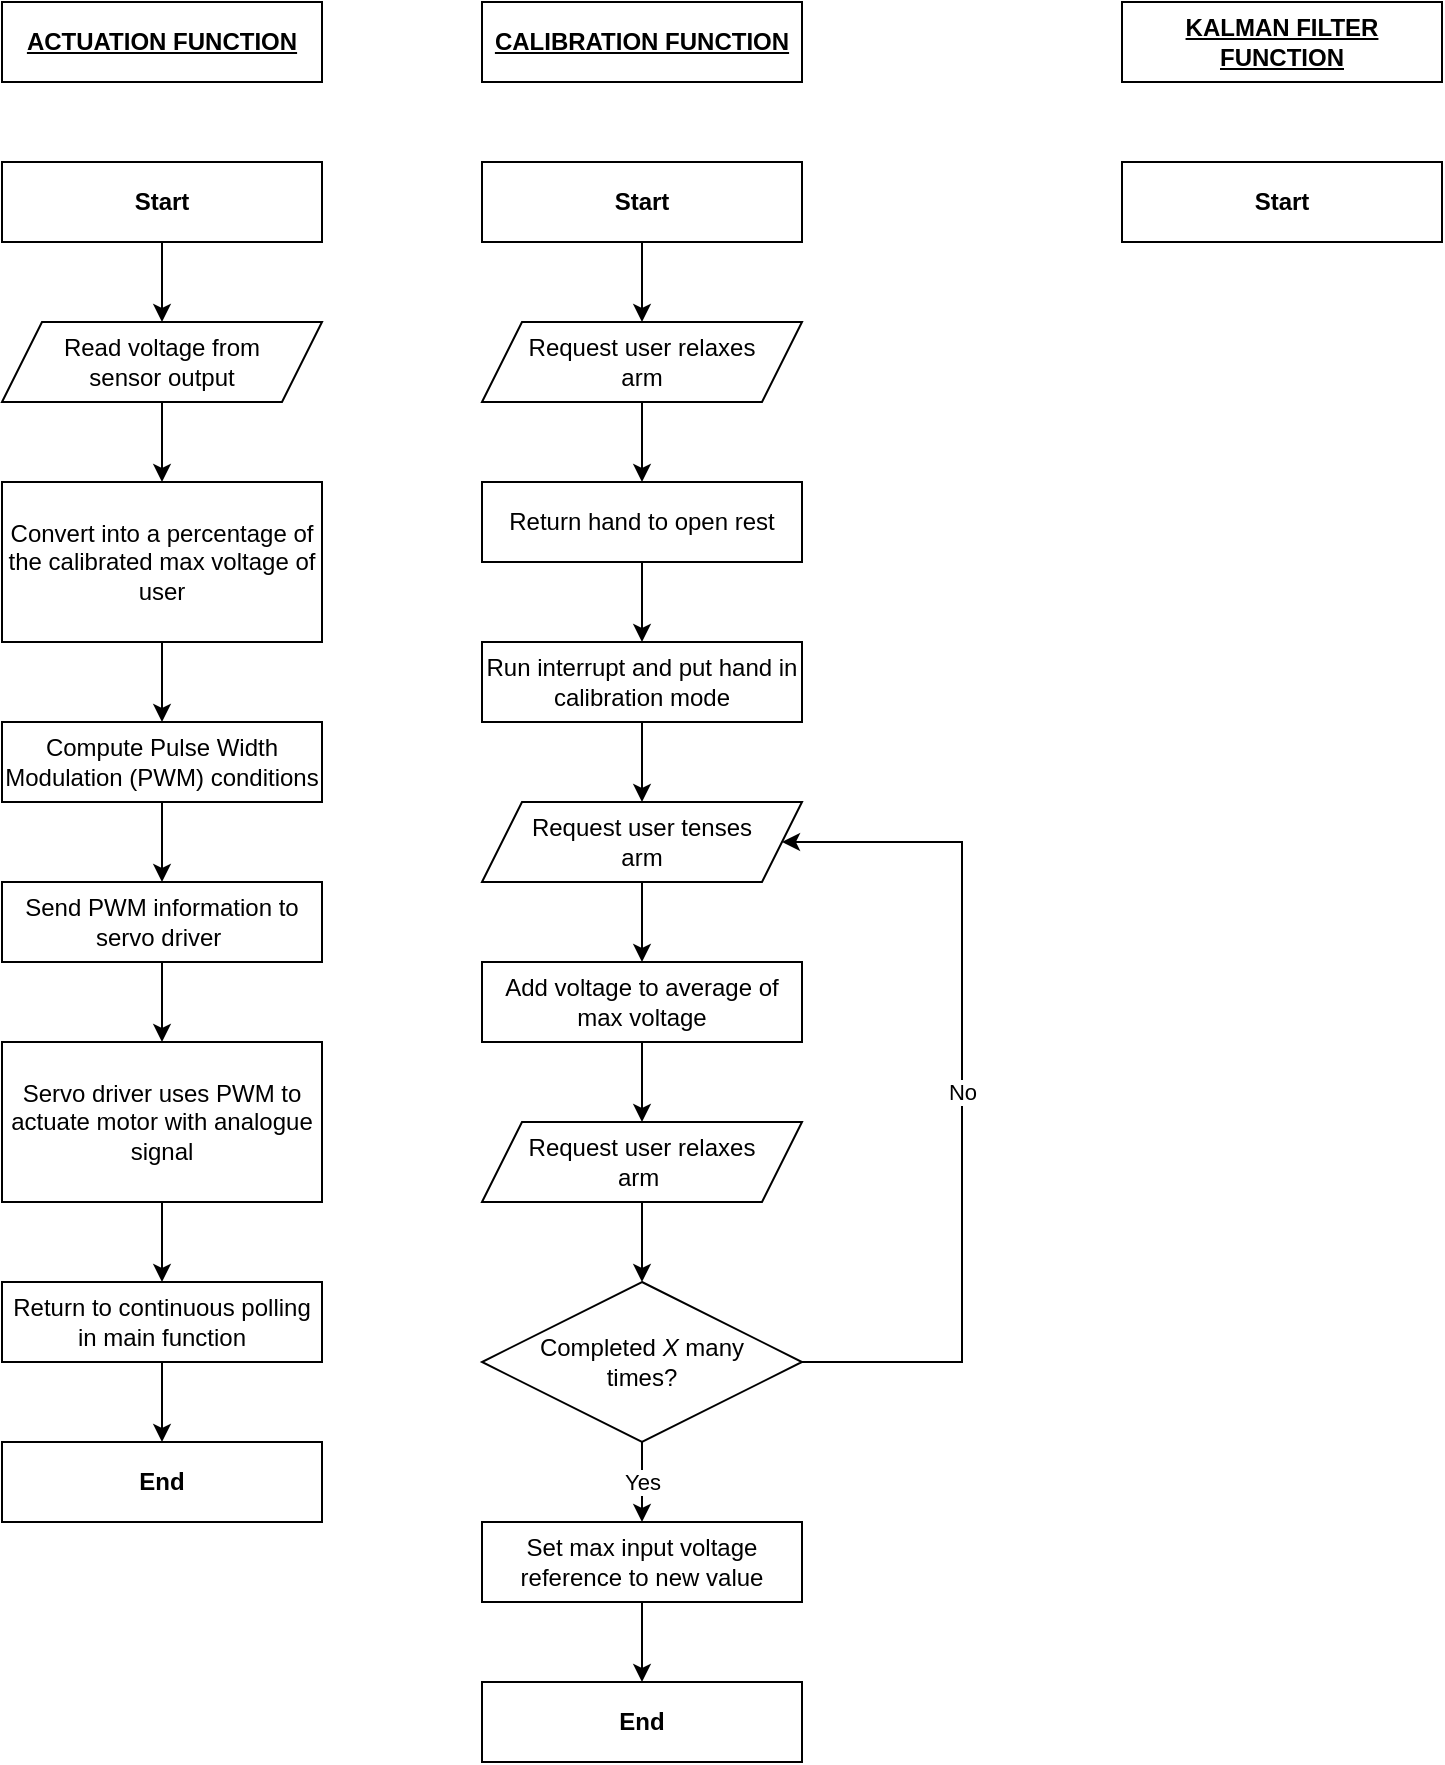 <mxfile version="20.8.19" type="device"><diagram name="Page-1" id="FCrgEgzz0t_NPargkLnl"><mxGraphModel dx="1434" dy="764" grid="1" gridSize="10" guides="1" tooltips="1" connect="1" arrows="1" fold="1" page="1" pageScale="1" pageWidth="827" pageHeight="1169" math="0" shadow="0"><root><mxCell id="0"/><mxCell id="1" parent="0"/><mxCell id="7Ghkd2uw88YBVqQSkPgd-1" value="&lt;b&gt;&lt;u&gt;ACTUATION FUNCTION&lt;br&gt;&lt;/u&gt;&lt;/b&gt;" style="rounded=0;whiteSpace=wrap;html=1;" parent="1" vertex="1"><mxGeometry x="40" y="40" width="160" height="40" as="geometry"/></mxCell><mxCell id="7Ghkd2uw88YBVqQSkPgd-14" value="" style="edgeStyle=orthogonalEdgeStyle;rounded=0;orthogonalLoop=1;jettySize=auto;html=1;" parent="1" source="7Ghkd2uw88YBVqQSkPgd-2" target="7Ghkd2uw88YBVqQSkPgd-3" edge="1"><mxGeometry relative="1" as="geometry"/></mxCell><mxCell id="7Ghkd2uw88YBVqQSkPgd-2" value="Start" style="rounded=0;whiteSpace=wrap;html=1;fontStyle=1" parent="1" vertex="1"><mxGeometry x="40" y="120" width="160" height="40" as="geometry"/></mxCell><mxCell id="7Ghkd2uw88YBVqQSkPgd-9" value="" style="edgeStyle=orthogonalEdgeStyle;rounded=0;orthogonalLoop=1;jettySize=auto;html=1;" parent="1" source="7Ghkd2uw88YBVqQSkPgd-3" target="7Ghkd2uw88YBVqQSkPgd-4" edge="1"><mxGeometry relative="1" as="geometry"/></mxCell><mxCell id="7Ghkd2uw88YBVqQSkPgd-3" value="Read voltage from&lt;br&gt;sensor output" style="shape=parallelogram;perimeter=parallelogramPerimeter;whiteSpace=wrap;html=1;fixedSize=1;" parent="1" vertex="1"><mxGeometry x="40" y="200" width="160" height="40" as="geometry"/></mxCell><mxCell id="EWo3d_GJS5OAMsUx844P-7" value="" style="edgeStyle=orthogonalEdgeStyle;rounded=0;orthogonalLoop=1;jettySize=auto;html=1;" edge="1" parent="1" source="7Ghkd2uw88YBVqQSkPgd-4" target="7Ghkd2uw88YBVqQSkPgd-6"><mxGeometry relative="1" as="geometry"/></mxCell><mxCell id="7Ghkd2uw88YBVqQSkPgd-4" value="Convert into a percentage of the calibrated max voltage of user" style="rounded=0;whiteSpace=wrap;html=1;" parent="1" vertex="1"><mxGeometry x="40" y="280" width="160" height="80" as="geometry"/></mxCell><mxCell id="EWo3d_GJS5OAMsUx844P-5" value="" style="edgeStyle=orthogonalEdgeStyle;rounded=0;orthogonalLoop=1;jettySize=auto;html=1;" edge="1" parent="1" source="7Ghkd2uw88YBVqQSkPgd-6" target="EWo3d_GJS5OAMsUx844P-4"><mxGeometry relative="1" as="geometry"/></mxCell><mxCell id="7Ghkd2uw88YBVqQSkPgd-6" value="Compute Pulse Width Modulation (PWM) conditions" style="rounded=0;whiteSpace=wrap;html=1;" parent="1" vertex="1"><mxGeometry x="40" y="400" width="160" height="40" as="geometry"/></mxCell><mxCell id="EWo3d_GJS5OAMsUx844P-8" value="" style="edgeStyle=orthogonalEdgeStyle;rounded=0;orthogonalLoop=1;jettySize=auto;html=1;" edge="1" parent="1" source="7Ghkd2uw88YBVqQSkPgd-7" target="7Ghkd2uw88YBVqQSkPgd-43"><mxGeometry relative="1" as="geometry"/></mxCell><mxCell id="7Ghkd2uw88YBVqQSkPgd-7" value="Servo driver uses PWM to actuate motor with analogue signal" style="rounded=0;whiteSpace=wrap;html=1;" parent="1" vertex="1"><mxGeometry x="40" y="560" width="160" height="80" as="geometry"/></mxCell><mxCell id="7Ghkd2uw88YBVqQSkPgd-15" value="CALIBRATION FUNCTION" style="rounded=0;whiteSpace=wrap;html=1;fontStyle=5" parent="1" vertex="1"><mxGeometry x="280" y="40" width="160" height="40" as="geometry"/></mxCell><mxCell id="7Ghkd2uw88YBVqQSkPgd-31" value="" style="edgeStyle=orthogonalEdgeStyle;rounded=0;orthogonalLoop=1;jettySize=auto;html=1;" parent="1" source="7Ghkd2uw88YBVqQSkPgd-16" target="7Ghkd2uw88YBVqQSkPgd-21" edge="1"><mxGeometry relative="1" as="geometry"/></mxCell><mxCell id="7Ghkd2uw88YBVqQSkPgd-16" value="Start" style="rounded=0;whiteSpace=wrap;html=1;fontStyle=1" parent="1" vertex="1"><mxGeometry x="280" y="120" width="160" height="40" as="geometry"/></mxCell><mxCell id="7Ghkd2uw88YBVqQSkPgd-39" value="" style="edgeStyle=orthogonalEdgeStyle;rounded=0;orthogonalLoop=1;jettySize=auto;html=1;" parent="1" source="7Ghkd2uw88YBVqQSkPgd-19" target="7Ghkd2uw88YBVqQSkPgd-38" edge="1"><mxGeometry relative="1" as="geometry"/></mxCell><mxCell id="7Ghkd2uw88YBVqQSkPgd-19" value="Return hand to open rest" style="rounded=0;whiteSpace=wrap;html=1;" parent="1" vertex="1"><mxGeometry x="280" y="280" width="160" height="40" as="geometry"/></mxCell><mxCell id="7Ghkd2uw88YBVqQSkPgd-30" value="" style="edgeStyle=orthogonalEdgeStyle;rounded=0;orthogonalLoop=1;jettySize=auto;html=1;" parent="1" source="7Ghkd2uw88YBVqQSkPgd-21" target="7Ghkd2uw88YBVqQSkPgd-19" edge="1"><mxGeometry relative="1" as="geometry"/></mxCell><mxCell id="7Ghkd2uw88YBVqQSkPgd-21" value="Request user relaxes &lt;br&gt;arm" style="shape=parallelogram;perimeter=parallelogramPerimeter;whiteSpace=wrap;html=1;fixedSize=1;" parent="1" vertex="1"><mxGeometry x="280" y="200" width="160" height="40" as="geometry"/></mxCell><mxCell id="7Ghkd2uw88YBVqQSkPgd-33" value="" style="edgeStyle=orthogonalEdgeStyle;rounded=0;orthogonalLoop=1;jettySize=auto;html=1;" parent="1" source="7Ghkd2uw88YBVqQSkPgd-23" target="7Ghkd2uw88YBVqQSkPgd-24" edge="1"><mxGeometry relative="1" as="geometry"/></mxCell><mxCell id="7Ghkd2uw88YBVqQSkPgd-23" value="Request user tenses &lt;br&gt;arm" style="shape=parallelogram;perimeter=parallelogramPerimeter;whiteSpace=wrap;html=1;fixedSize=1;" parent="1" vertex="1"><mxGeometry x="280" y="440" width="160" height="40" as="geometry"/></mxCell><mxCell id="7Ghkd2uw88YBVqQSkPgd-34" value="" style="edgeStyle=orthogonalEdgeStyle;rounded=0;orthogonalLoop=1;jettySize=auto;html=1;" parent="1" source="7Ghkd2uw88YBVqQSkPgd-24" target="7Ghkd2uw88YBVqQSkPgd-25" edge="1"><mxGeometry relative="1" as="geometry"/></mxCell><mxCell id="7Ghkd2uw88YBVqQSkPgd-24" value="Add voltage to average of max voltage" style="rounded=0;whiteSpace=wrap;html=1;" parent="1" vertex="1"><mxGeometry x="280" y="520" width="160" height="40" as="geometry"/></mxCell><mxCell id="7Ghkd2uw88YBVqQSkPgd-35" value="" style="edgeStyle=orthogonalEdgeStyle;rounded=0;orthogonalLoop=1;jettySize=auto;html=1;" parent="1" source="7Ghkd2uw88YBVqQSkPgd-25" target="7Ghkd2uw88YBVqQSkPgd-26" edge="1"><mxGeometry relative="1" as="geometry"/></mxCell><mxCell id="7Ghkd2uw88YBVqQSkPgd-25" value="Request user relaxes &lt;br&gt;arm&amp;nbsp;" style="shape=parallelogram;perimeter=parallelogramPerimeter;whiteSpace=wrap;html=1;fixedSize=1;" parent="1" vertex="1"><mxGeometry x="280" y="600" width="160" height="40" as="geometry"/></mxCell><mxCell id="7Ghkd2uw88YBVqQSkPgd-29" value="No" style="edgeStyle=orthogonalEdgeStyle;rounded=0;orthogonalLoop=1;jettySize=auto;html=1;entryX=1;entryY=0.5;entryDx=0;entryDy=0;" parent="1" source="7Ghkd2uw88YBVqQSkPgd-26" target="7Ghkd2uw88YBVqQSkPgd-23" edge="1"><mxGeometry relative="1" as="geometry"><mxPoint x="520" y="460" as="targetPoint"/><Array as="points"><mxPoint x="520" y="720"/><mxPoint x="520" y="460"/></Array></mxGeometry></mxCell><mxCell id="7Ghkd2uw88YBVqQSkPgd-36" value="Yes" style="edgeStyle=orthogonalEdgeStyle;rounded=0;orthogonalLoop=1;jettySize=auto;html=1;" parent="1" source="7Ghkd2uw88YBVqQSkPgd-26" target="7Ghkd2uw88YBVqQSkPgd-27" edge="1"><mxGeometry relative="1" as="geometry"><Array as="points"><mxPoint x="360" y="770"/><mxPoint x="360" y="770"/></Array></mxGeometry></mxCell><mxCell id="7Ghkd2uw88YBVqQSkPgd-26" value="Completed &lt;i&gt;X&lt;/i&gt;&amp;nbsp;many&lt;br&gt;times?" style="rhombus;whiteSpace=wrap;html=1;" parent="1" vertex="1"><mxGeometry x="280" y="680" width="160" height="80" as="geometry"/></mxCell><mxCell id="7Ghkd2uw88YBVqQSkPgd-37" value="" style="edgeStyle=orthogonalEdgeStyle;rounded=0;orthogonalLoop=1;jettySize=auto;html=1;" parent="1" source="7Ghkd2uw88YBVqQSkPgd-27" target="7Ghkd2uw88YBVqQSkPgd-28" edge="1"><mxGeometry relative="1" as="geometry"/></mxCell><mxCell id="7Ghkd2uw88YBVqQSkPgd-27" value="Set max input voltage reference to new value" style="rounded=0;whiteSpace=wrap;html=1;" parent="1" vertex="1"><mxGeometry x="280" y="800" width="160" height="40" as="geometry"/></mxCell><mxCell id="7Ghkd2uw88YBVqQSkPgd-28" value="End" style="rounded=0;whiteSpace=wrap;html=1;fontStyle=1" parent="1" vertex="1"><mxGeometry x="280" y="880" width="160" height="40" as="geometry"/></mxCell><mxCell id="7Ghkd2uw88YBVqQSkPgd-40" value="" style="edgeStyle=orthogonalEdgeStyle;rounded=0;orthogonalLoop=1;jettySize=auto;html=1;" parent="1" source="7Ghkd2uw88YBVqQSkPgd-38" target="7Ghkd2uw88YBVqQSkPgd-23" edge="1"><mxGeometry relative="1" as="geometry"/></mxCell><mxCell id="7Ghkd2uw88YBVqQSkPgd-38" value="Run interrupt and put hand in calibration mode" style="rounded=0;whiteSpace=wrap;html=1;" parent="1" vertex="1"><mxGeometry x="280" y="360" width="160" height="40" as="geometry"/></mxCell><mxCell id="7Ghkd2uw88YBVqQSkPgd-46" value="" style="edgeStyle=orthogonalEdgeStyle;rounded=0;orthogonalLoop=1;jettySize=auto;html=1;" parent="1" source="7Ghkd2uw88YBVqQSkPgd-43" target="7Ghkd2uw88YBVqQSkPgd-45" edge="1"><mxGeometry relative="1" as="geometry"/></mxCell><mxCell id="7Ghkd2uw88YBVqQSkPgd-43" value="Return to continuous polling in main function" style="rounded=0;whiteSpace=wrap;html=1;" parent="1" vertex="1"><mxGeometry x="40" y="680" width="160" height="40" as="geometry"/></mxCell><mxCell id="7Ghkd2uw88YBVqQSkPgd-45" value="&lt;b&gt;End&lt;/b&gt;" style="rounded=0;whiteSpace=wrap;html=1;" parent="1" vertex="1"><mxGeometry x="40" y="760" width="160" height="40" as="geometry"/></mxCell><mxCell id="7Ghkd2uw88YBVqQSkPgd-47" value="&lt;b&gt;&lt;u&gt;KALMAN FILTER FUNCTION&lt;/u&gt;&lt;/b&gt;" style="rounded=0;whiteSpace=wrap;html=1;" parent="1" vertex="1"><mxGeometry x="600" y="40" width="160" height="40" as="geometry"/></mxCell><mxCell id="7Ghkd2uw88YBVqQSkPgd-48" value="Start" style="rounded=0;whiteSpace=wrap;html=1;fontStyle=1" parent="1" vertex="1"><mxGeometry x="600" y="120" width="160" height="40" as="geometry"/></mxCell><mxCell id="EWo3d_GJS5OAMsUx844P-6" value="" style="edgeStyle=orthogonalEdgeStyle;rounded=0;orthogonalLoop=1;jettySize=auto;html=1;" edge="1" parent="1" source="EWo3d_GJS5OAMsUx844P-4" target="7Ghkd2uw88YBVqQSkPgd-7"><mxGeometry relative="1" as="geometry"/></mxCell><mxCell id="EWo3d_GJS5OAMsUx844P-4" value="Send PWM information to servo driver&amp;nbsp;" style="rounded=0;whiteSpace=wrap;html=1;" vertex="1" parent="1"><mxGeometry x="40" y="480" width="160" height="40" as="geometry"/></mxCell></root></mxGraphModel></diagram></mxfile>